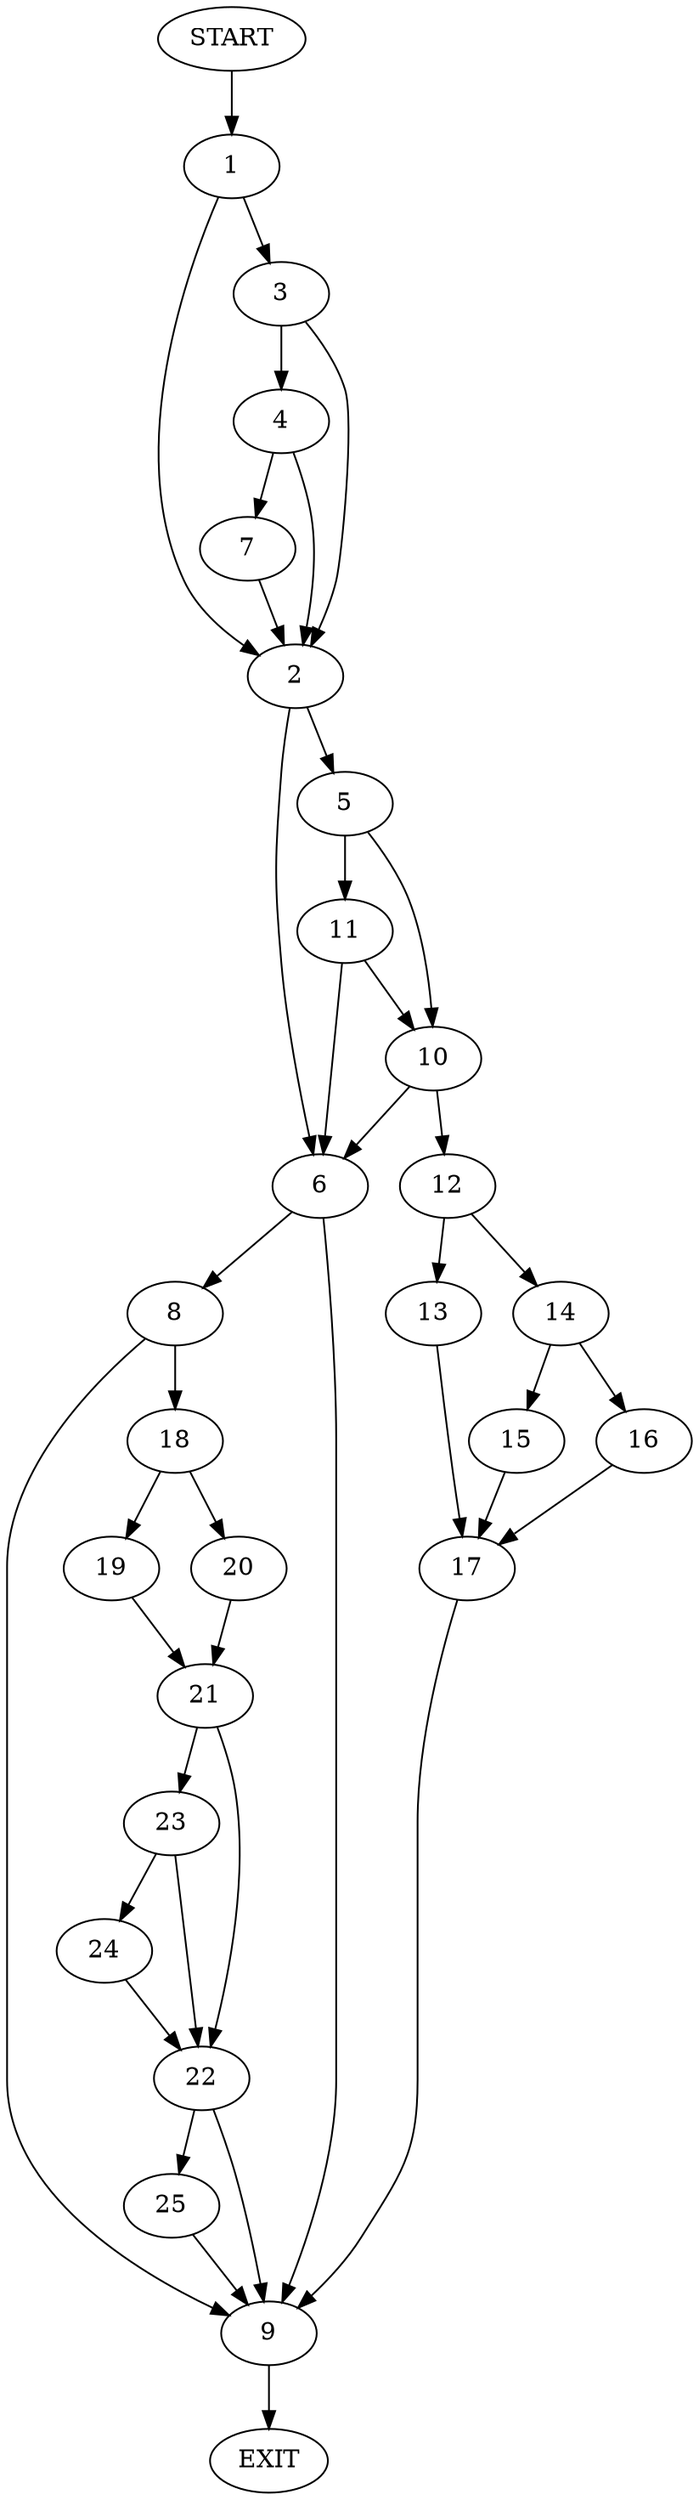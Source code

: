 digraph {
0 [label="START"]
26 [label="EXIT"]
0 -> 1
1 -> 2
1 -> 3
3 -> 2
3 -> 4
2 -> 5
2 -> 6
4 -> 2
4 -> 7
7 -> 2
6 -> 8
6 -> 9
5 -> 10
5 -> 11
11 -> 10
11 -> 6
10 -> 12
10 -> 6
12 -> 13
12 -> 14
14 -> 15
14 -> 16
13 -> 17
17 -> 9
16 -> 17
15 -> 17
9 -> 26
8 -> 9
8 -> 18
18 -> 19
18 -> 20
19 -> 21
20 -> 21
21 -> 22
21 -> 23
23 -> 24
23 -> 22
22 -> 25
22 -> 9
24 -> 22
25 -> 9
}
